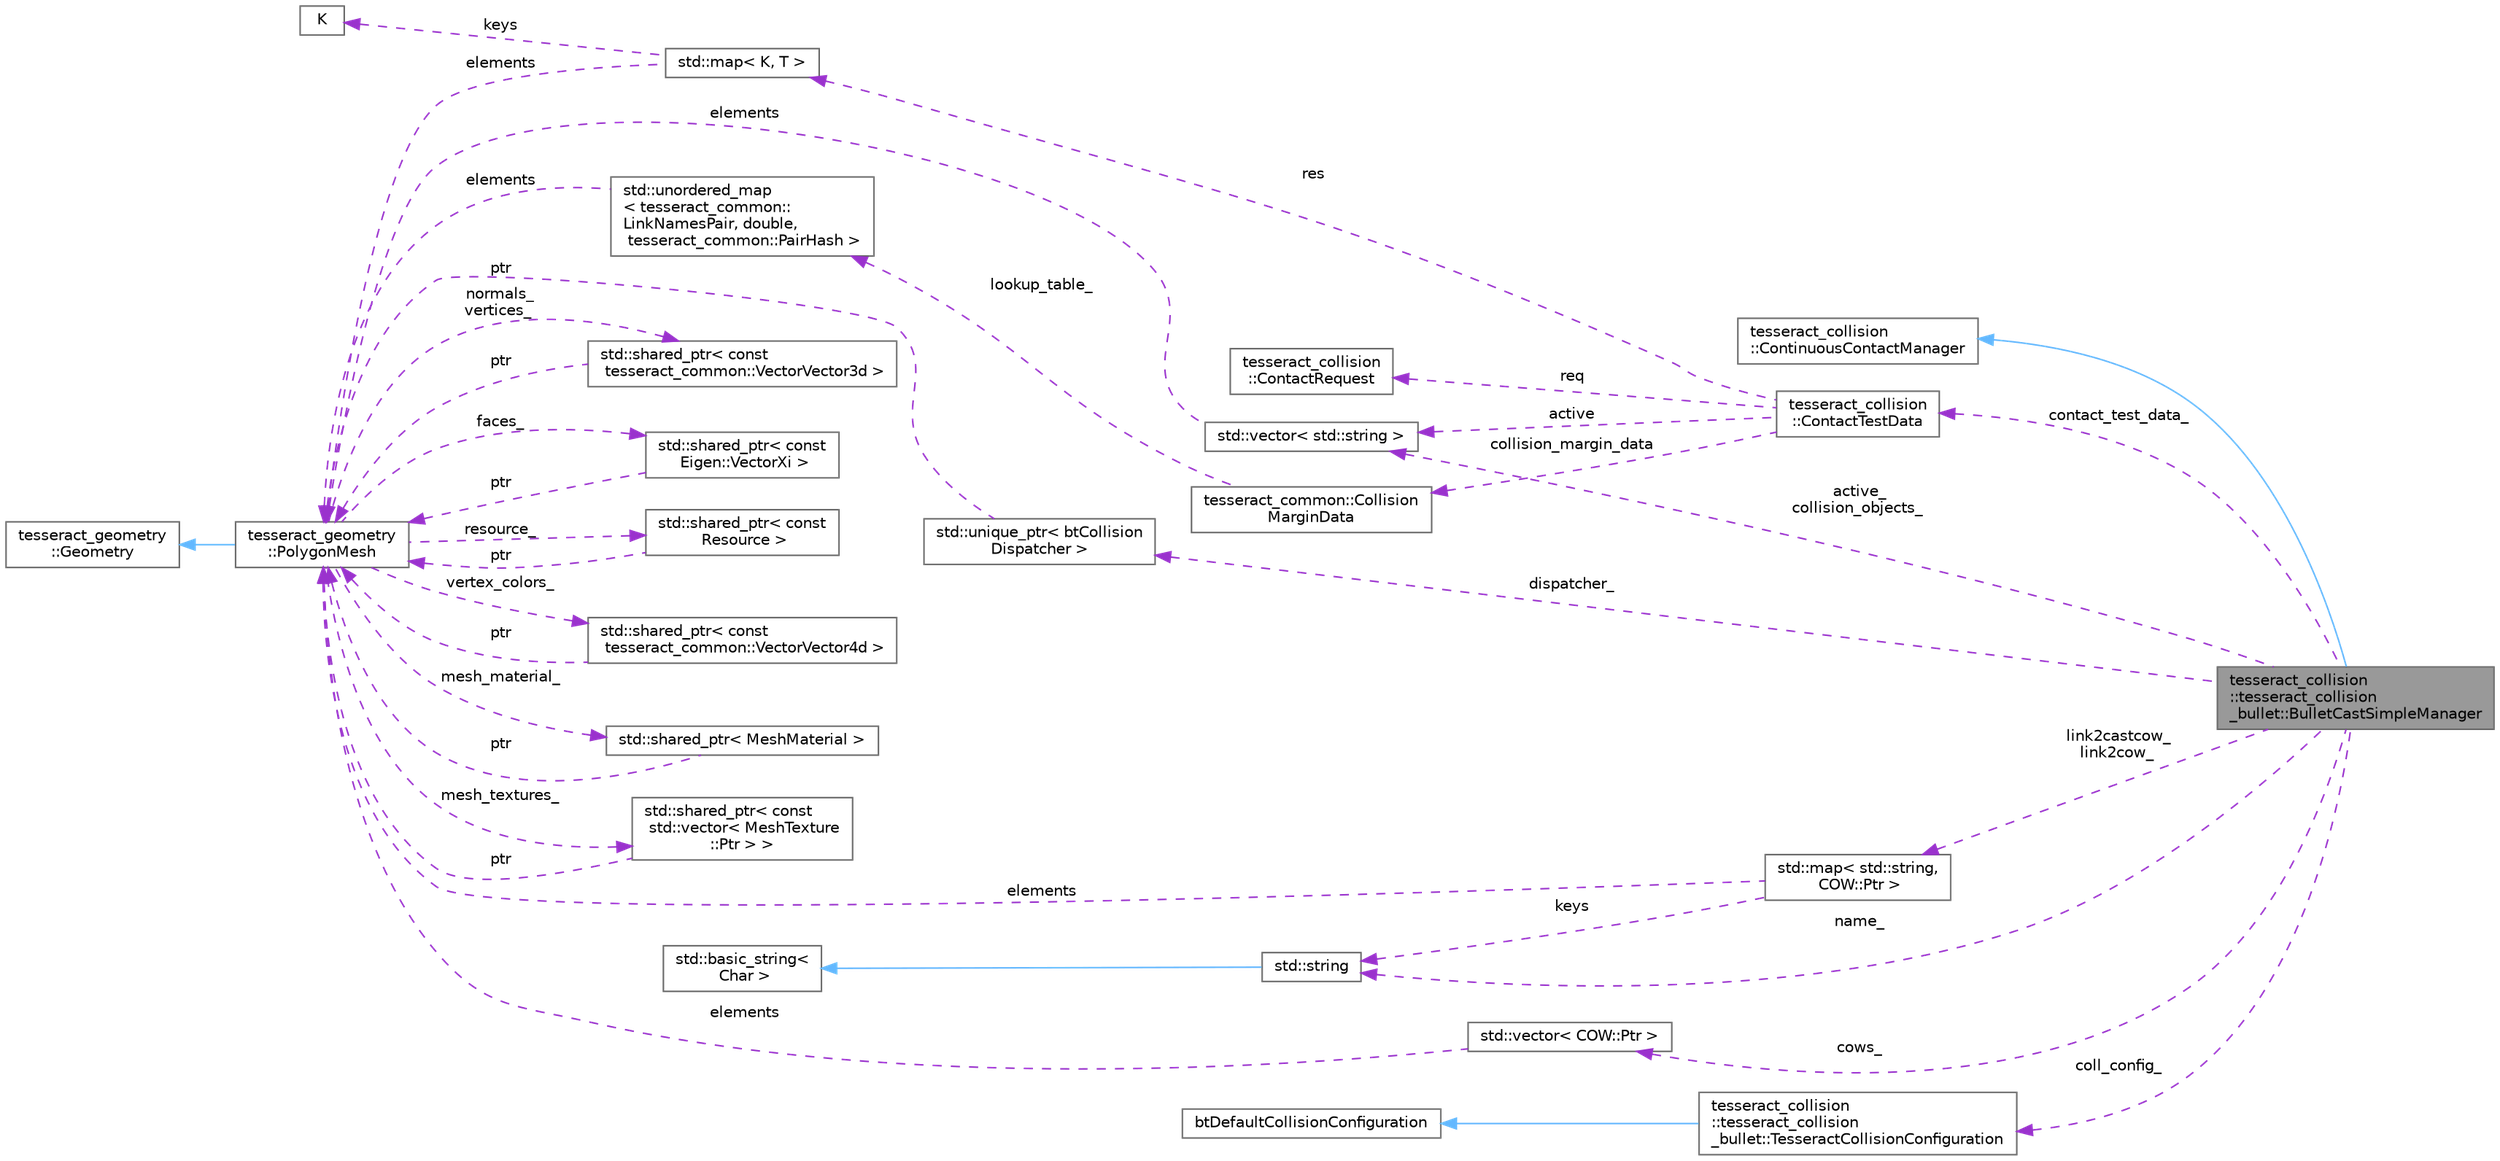 digraph "tesseract_collision::tesseract_collision_bullet::BulletCastSimpleManager"
{
 // LATEX_PDF_SIZE
  bgcolor="transparent";
  edge [fontname=Helvetica,fontsize=10,labelfontname=Helvetica,labelfontsize=10];
  node [fontname=Helvetica,fontsize=10,shape=box,height=0.2,width=0.4];
  rankdir="LR";
  Node1 [label="tesseract_collision\l::tesseract_collision\l_bullet::BulletCastSimpleManager",height=0.2,width=0.4,color="gray40", fillcolor="grey60", style="filled", fontcolor="black",tooltip="A simple implementation of a tesseract manager which does not use BHV."];
  Node2 -> Node1 [dir="back",color="steelblue1",style="solid"];
  Node2 [label="tesseract_collision\l::ContinuousContactManager",height=0.2,width=0.4,color="gray40", fillcolor="white", style="filled",URL="$de/d3a/classtesseract__collision_1_1ContinuousContactManager.html",tooltip=" "];
  Node3 -> Node1 [dir="back",color="darkorchid3",style="dashed",label=" name_" ];
  Node3 [label="std::string",height=0.2,width=0.4,color="gray40", fillcolor="white", style="filled",tooltip=" "];
  Node4 -> Node3 [dir="back",color="steelblue1",style="solid"];
  Node4 [label="std::basic_string\<\l Char \>",height=0.2,width=0.4,color="gray40", fillcolor="white", style="filled",tooltip=" "];
  Node5 -> Node1 [dir="back",color="darkorchid3",style="dashed",label=" active_\ncollision_objects_" ];
  Node5 [label="std::vector\< std::string \>",height=0.2,width=0.4,color="gray40", fillcolor="white", style="filled",tooltip=" "];
  Node6 -> Node5 [dir="back",color="darkorchid3",style="dashed",label=" elements" ];
  Node6 [label="tesseract_geometry\l::PolygonMesh",height=0.2,width=0.4,color="gray40", fillcolor="white", style="filled",URL="$d8/dc9/classtesseract__geometry_1_1PolygonMesh.html",tooltip=" "];
  Node7 -> Node6 [dir="back",color="steelblue1",style="solid"];
  Node7 [label="tesseract_geometry\l::Geometry",height=0.2,width=0.4,color="gray40", fillcolor="white", style="filled",URL="$df/d1a/classtesseract__geometry_1_1Geometry.html",tooltip=" "];
  Node8 -> Node6 [dir="back",color="darkorchid3",style="dashed",label=" normals_\nvertices_" ];
  Node8 [label="std::shared_ptr\< const\l tesseract_common::VectorVector3d \>",height=0.2,width=0.4,color="gray40", fillcolor="white", style="filled",tooltip=" "];
  Node6 -> Node8 [dir="back",color="darkorchid3",style="dashed",label=" ptr" ];
  Node9 -> Node6 [dir="back",color="darkorchid3",style="dashed",label=" faces_" ];
  Node9 [label="std::shared_ptr\< const\l Eigen::VectorXi \>",height=0.2,width=0.4,color="gray40", fillcolor="white", style="filled",tooltip=" "];
  Node6 -> Node9 [dir="back",color="darkorchid3",style="dashed",label=" ptr" ];
  Node10 -> Node6 [dir="back",color="darkorchid3",style="dashed",label=" resource_" ];
  Node10 [label="std::shared_ptr\< const\l Resource \>",height=0.2,width=0.4,color="gray40", fillcolor="white", style="filled",tooltip=" "];
  Node6 -> Node10 [dir="back",color="darkorchid3",style="dashed",label=" ptr" ];
  Node11 -> Node6 [dir="back",color="darkorchid3",style="dashed",label=" vertex_colors_" ];
  Node11 [label="std::shared_ptr\< const\l tesseract_common::VectorVector4d \>",height=0.2,width=0.4,color="gray40", fillcolor="white", style="filled",tooltip=" "];
  Node6 -> Node11 [dir="back",color="darkorchid3",style="dashed",label=" ptr" ];
  Node12 -> Node6 [dir="back",color="darkorchid3",style="dashed",label=" mesh_material_" ];
  Node12 [label="std::shared_ptr\< MeshMaterial \>",height=0.2,width=0.4,color="gray40", fillcolor="white", style="filled",tooltip=" "];
  Node6 -> Node12 [dir="back",color="darkorchid3",style="dashed",label=" ptr" ];
  Node13 -> Node6 [dir="back",color="darkorchid3",style="dashed",label=" mesh_textures_" ];
  Node13 [label="std::shared_ptr\< const\l std::vector\< MeshTexture\l::Ptr \> \>",height=0.2,width=0.4,color="gray40", fillcolor="white", style="filled",tooltip=" "];
  Node6 -> Node13 [dir="back",color="darkorchid3",style="dashed",label=" ptr" ];
  Node14 -> Node1 [dir="back",color="darkorchid3",style="dashed",label=" dispatcher_" ];
  Node14 [label="std::unique_ptr\< btCollision\lDispatcher \>",height=0.2,width=0.4,color="gray40", fillcolor="white", style="filled",tooltip=" "];
  Node6 -> Node14 [dir="back",color="darkorchid3",style="dashed",label=" ptr" ];
  Node15 -> Node1 [dir="back",color="darkorchid3",style="dashed",label=" coll_config_" ];
  Node15 [label="tesseract_collision\l::tesseract_collision\l_bullet::TesseractCollisionConfiguration",height=0.2,width=0.4,color="gray40", fillcolor="white", style="filled",URL="$df/dfa/classtesseract__collision_1_1tesseract__collision__bullet_1_1TesseractCollisionConfiguration.html",tooltip="This is a modified configuration that included the modified Bullet algorithms."];
  Node16 -> Node15 [dir="back",color="steelblue1",style="solid"];
  Node16 [label="btDefaultCollisionConfiguration",height=0.2,width=0.4,color="gray40", fillcolor="white", style="filled",tooltip=" "];
  Node17 -> Node1 [dir="back",color="darkorchid3",style="dashed",label=" link2castcow_\nlink2cow_" ];
  Node17 [label="std::map\< std::string,\l COW::Ptr \>",height=0.2,width=0.4,color="gray40", fillcolor="white", style="filled",tooltip=" "];
  Node3 -> Node17 [dir="back",color="darkorchid3",style="dashed",label=" keys" ];
  Node6 -> Node17 [dir="back",color="darkorchid3",style="dashed",label=" elements" ];
  Node18 -> Node1 [dir="back",color="darkorchid3",style="dashed",label=" cows_" ];
  Node18 [label="std::vector\< COW::Ptr \>",height=0.2,width=0.4,color="gray40", fillcolor="white", style="filled",tooltip=" "];
  Node6 -> Node18 [dir="back",color="darkorchid3",style="dashed",label=" elements" ];
  Node19 -> Node1 [dir="back",color="darkorchid3",style="dashed",label=" contact_test_data_" ];
  Node19 [label="tesseract_collision\l::ContactTestData",height=0.2,width=0.4,color="gray40", fillcolor="white", style="filled",URL="$d6/dbe/structtesseract__collision_1_1ContactTestData.html",tooltip="This data is intended only to be used internal to the collision checkers as a container and should no..."];
  Node5 -> Node19 [dir="back",color="darkorchid3",style="dashed",label=" active" ];
  Node20 -> Node19 [dir="back",color="darkorchid3",style="dashed",label=" collision_margin_data" ];
  Node20 [label="tesseract_common::Collision\lMarginData",height=0.2,width=0.4,color="gray40", fillcolor="white", style="filled",URL="$d6/dc7/classtesseract__common_1_1CollisionMarginData.html",tooltip="Stores information about how the margins allowed between collision objects."];
  Node21 -> Node20 [dir="back",color="darkorchid3",style="dashed",label=" lookup_table_" ];
  Node21 [label="std::unordered_map\l\< tesseract_common::\lLinkNamesPair, double,\l tesseract_common::PairHash \>",height=0.2,width=0.4,color="gray40", fillcolor="white", style="filled",tooltip=" "];
  Node6 -> Node21 [dir="back",color="darkorchid3",style="dashed",label=" elements" ];
  Node22 -> Node19 [dir="back",color="darkorchid3",style="dashed",label=" req" ];
  Node22 [label="tesseract_collision\l::ContactRequest",height=0.2,width=0.4,color="gray40", fillcolor="white", style="filled",URL="$da/df6/structtesseract__collision_1_1ContactRequest.html",tooltip="The ContactRequest struct."];
  Node23 -> Node19 [dir="back",color="darkorchid3",style="dashed",label=" res" ];
  Node23 [label="std::map\< K, T \>",height=0.2,width=0.4,color="gray40", fillcolor="white", style="filled",tooltip=" "];
  Node24 -> Node23 [dir="back",color="darkorchid3",style="dashed",label=" keys" ];
  Node24 [label="K",height=0.2,width=0.4,color="gray40", fillcolor="white", style="filled",tooltip=" "];
  Node6 -> Node23 [dir="back",color="darkorchid3",style="dashed",label=" elements" ];
}
